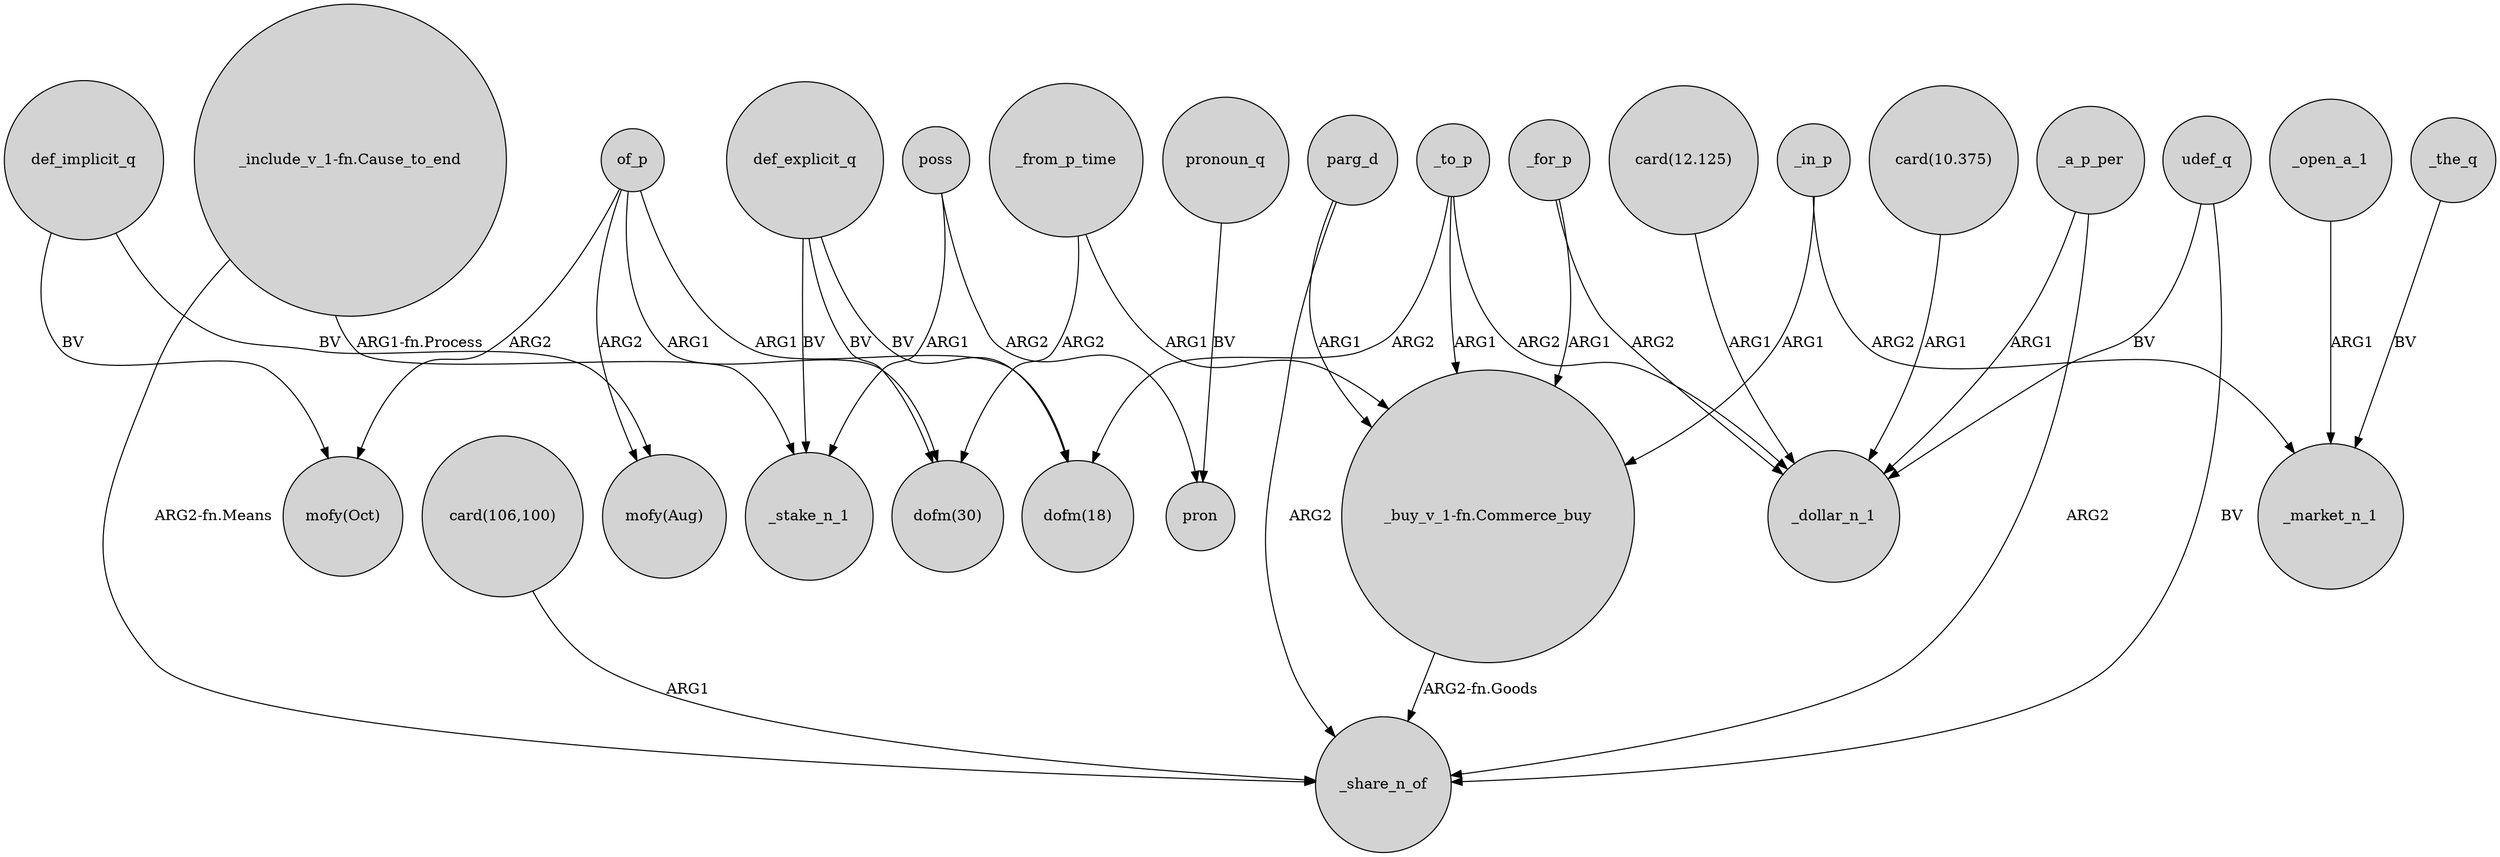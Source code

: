 digraph {
	node [shape=circle style=filled]
	parg_d -> "_buy_v_1-fn.Commerce_buy" [label=ARG1]
	"card(106,100)" -> _share_n_of [label=ARG1]
	of_p -> "mofy(Oct)" [label=ARG2]
	_open_a_1 -> _market_n_1 [label=ARG1]
	_to_p -> "_buy_v_1-fn.Commerce_buy" [label=ARG1]
	_to_p -> _dollar_n_1 [label=ARG2]
	def_explicit_q -> "dofm(30)" [label=BV]
	"_buy_v_1-fn.Commerce_buy" -> _share_n_of [label="ARG2-fn.Goods"]
	_the_q -> _market_n_1 [label=BV]
	"_include_v_1-fn.Cause_to_end" -> _stake_n_1 [label="ARG1-fn.Process"]
	_to_p -> "dofm(18)" [label=ARG2]
	pronoun_q -> pron [label=BV]
	of_p -> "mofy(Aug)" [label=ARG2]
	_for_p -> "_buy_v_1-fn.Commerce_buy" [label=ARG1]
	_from_p_time -> "_buy_v_1-fn.Commerce_buy" [label=ARG1]
	_in_p -> "_buy_v_1-fn.Commerce_buy" [label=ARG1]
	poss -> pron [label=ARG2]
	_in_p -> _market_n_1 [label=ARG2]
	_a_p_per -> _share_n_of [label=ARG2]
	"card(10.375)" -> _dollar_n_1 [label=ARG1]
	_for_p -> _dollar_n_1 [label=ARG2]
	udef_q -> _share_n_of [label=BV]
	"_include_v_1-fn.Cause_to_end" -> _share_n_of [label="ARG2-fn.Means"]
	udef_q -> _dollar_n_1 [label=BV]
	def_implicit_q -> "mofy(Aug)" [label=BV]
	def_explicit_q -> _stake_n_1 [label=BV]
	def_implicit_q -> "mofy(Oct)" [label=BV]
	_a_p_per -> _dollar_n_1 [label=ARG1]
	_from_p_time -> "dofm(30)" [label=ARG2]
	parg_d -> _share_n_of [label=ARG2]
	def_explicit_q -> "dofm(18)" [label=BV]
	of_p -> "dofm(30)" [label=ARG1]
	of_p -> "dofm(18)" [label=ARG1]
	"card(12.125)" -> _dollar_n_1 [label=ARG1]
	poss -> _stake_n_1 [label=ARG1]
}
